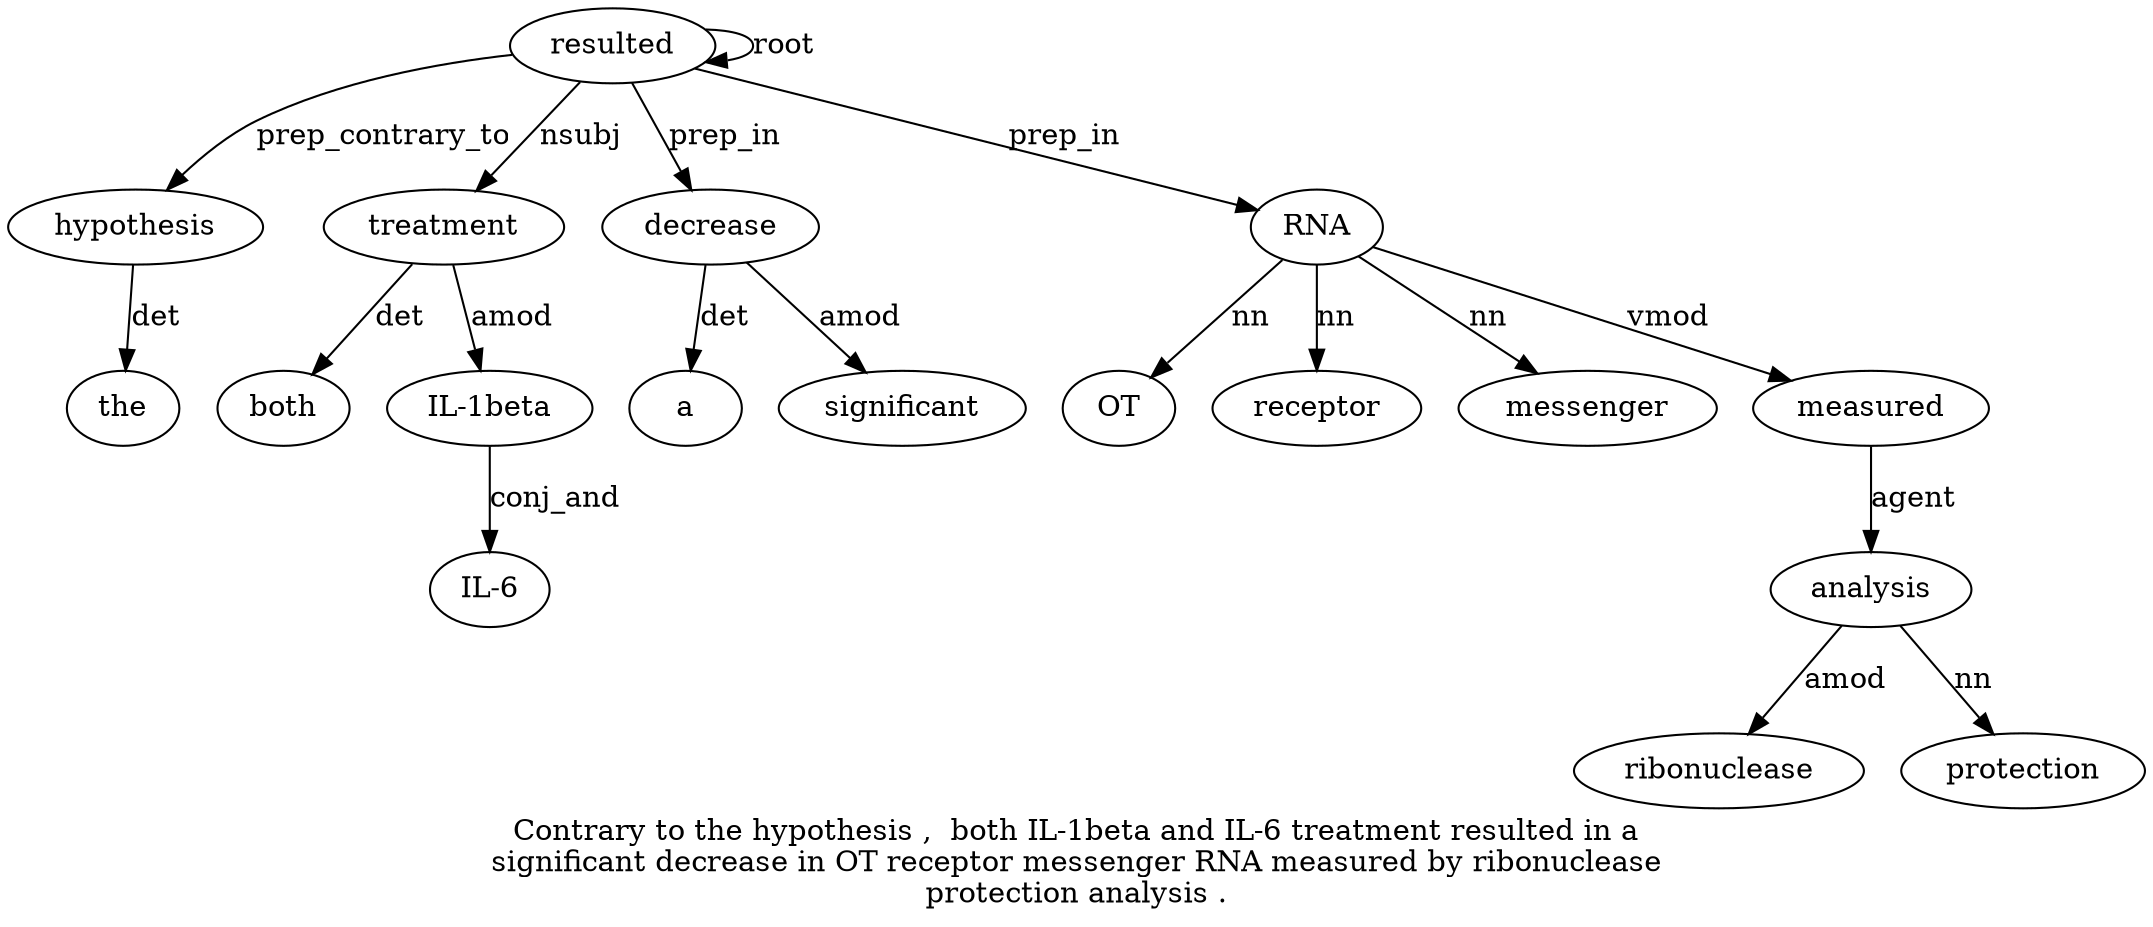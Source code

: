 digraph "Contrary to the hypothesis ,  both IL-1beta and IL-6 treatment resulted in a significant decrease in OT receptor messenger RNA measured by ribonuclease protection analysis ." {
label="Contrary to the hypothesis ,  both IL-1beta and IL-6 treatment resulted in a
significant decrease in OT receptor messenger RNA measured by ribonuclease
protection analysis .";
hypothesis4 [style=filled, fillcolor=white, label=hypothesis];
the3 [style=filled, fillcolor=white, label=the];
hypothesis4 -> the3  [label=det];
resulted11 [style=filled, fillcolor=white, label=resulted];
resulted11 -> hypothesis4  [label=prep_contrary_to];
treatment10 [style=filled, fillcolor=white, label=treatment];
both6 [style=filled, fillcolor=white, label=both];
treatment10 -> both6  [label=det];
"IL-1beta7" [style=filled, fillcolor=white, label="IL-1beta"];
treatment10 -> "IL-1beta7"  [label=amod];
"IL-69" [style=filled, fillcolor=white, label="IL-6"];
"IL-1beta7" -> "IL-69"  [label=conj_and];
resulted11 -> treatment10  [label=nsubj];
resulted11 -> resulted11  [label=root];
decrease15 [style=filled, fillcolor=white, label=decrease];
a13 [style=filled, fillcolor=white, label=a];
decrease15 -> a13  [label=det];
significant14 [style=filled, fillcolor=white, label=significant];
decrease15 -> significant14  [label=amod];
resulted11 -> decrease15  [label=prep_in];
RNA20 [style=filled, fillcolor=white, label=RNA];
OT17 [style=filled, fillcolor=white, label=OT];
RNA20 -> OT17  [label=nn];
receptor18 [style=filled, fillcolor=white, label=receptor];
RNA20 -> receptor18  [label=nn];
messenger19 [style=filled, fillcolor=white, label=messenger];
RNA20 -> messenger19  [label=nn];
resulted11 -> RNA20  [label=prep_in];
measured21 [style=filled, fillcolor=white, label=measured];
RNA20 -> measured21  [label=vmod];
analysis25 [style=filled, fillcolor=white, label=analysis];
ribonuclease23 [style=filled, fillcolor=white, label=ribonuclease];
analysis25 -> ribonuclease23  [label=amod];
protection24 [style=filled, fillcolor=white, label=protection];
analysis25 -> protection24  [label=nn];
measured21 -> analysis25  [label=agent];
}
